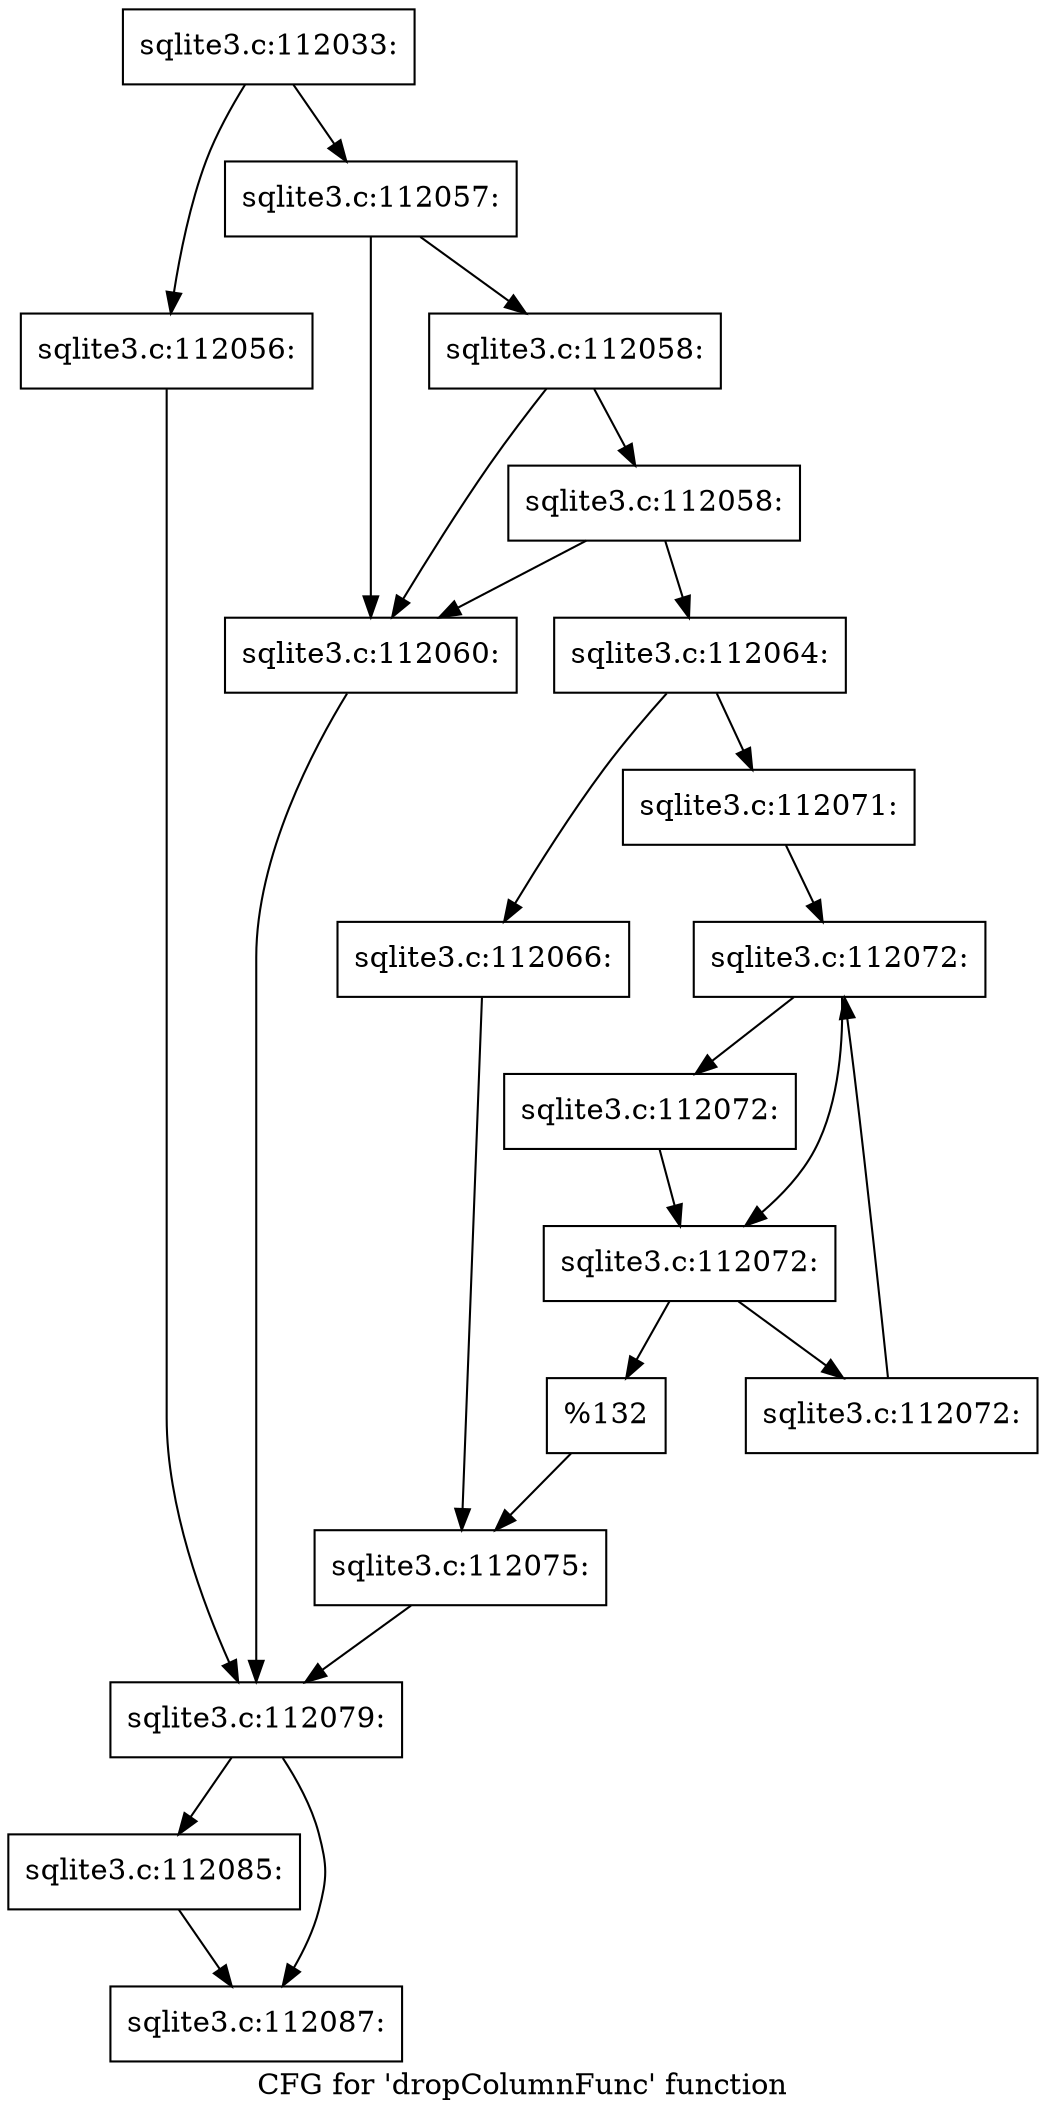 digraph "CFG for 'dropColumnFunc' function" {
	label="CFG for 'dropColumnFunc' function";

	Node0x55c0fa6b7d30 [shape=record,label="{sqlite3.c:112033:}"];
	Node0x55c0fa6b7d30 -> Node0x55c0fa6bd160;
	Node0x55c0fa6b7d30 -> Node0x55c0fa6bd2e0;
	Node0x55c0fa6bd160 [shape=record,label="{sqlite3.c:112056:}"];
	Node0x55c0fa6bd160 -> Node0x55c0fa6bde20;
	Node0x55c0fa6bd2e0 [shape=record,label="{sqlite3.c:112057:}"];
	Node0x55c0fa6bd2e0 -> Node0x55c0fa6be1c0;
	Node0x55c0fa6bd2e0 -> Node0x55c0fa6be2e0;
	Node0x55c0fa6be2e0 [shape=record,label="{sqlite3.c:112058:}"];
	Node0x55c0fa6be2e0 -> Node0x55c0fa6be1c0;
	Node0x55c0fa6be2e0 -> Node0x55c0fa6be260;
	Node0x55c0fa6be260 [shape=record,label="{sqlite3.c:112058:}"];
	Node0x55c0fa6be260 -> Node0x55c0fa6be1c0;
	Node0x55c0fa6be260 -> Node0x55c0fa6be210;
	Node0x55c0fa6be1c0 [shape=record,label="{sqlite3.c:112060:}"];
	Node0x55c0fa6be1c0 -> Node0x55c0fa6bde20;
	Node0x55c0fa6be210 [shape=record,label="{sqlite3.c:112064:}"];
	Node0x55c0fa6be210 -> Node0x55c0fa6bfa30;
	Node0x55c0fa6be210 -> Node0x55c0fa6bfad0;
	Node0x55c0fa6bfa30 [shape=record,label="{sqlite3.c:112066:}"];
	Node0x55c0fa6bfa30 -> Node0x55c0fa6bfa80;
	Node0x55c0fa6bfad0 [shape=record,label="{sqlite3.c:112071:}"];
	Node0x55c0fa6bfad0 -> Node0x55c0fa6c1970;
	Node0x55c0fa6c1970 [shape=record,label="{sqlite3.c:112072:}"];
	Node0x55c0fa6c1970 -> Node0x55c0fa6c1ba0;
	Node0x55c0fa6c1970 -> Node0x55c0fa6c1b50;
	Node0x55c0fa6c1ba0 [shape=record,label="{sqlite3.c:112072:}"];
	Node0x55c0fa6c1ba0 -> Node0x55c0fa6c1b50;
	Node0x55c0fa6c1b50 [shape=record,label="{sqlite3.c:112072:}"];
	Node0x55c0fa6c1b50 -> Node0x55c0fa6c2890;
	Node0x55c0fa6c1b50 -> Node0x55c0fa6c1ad0;
	Node0x55c0fa6c2890 [shape=record,label="{sqlite3.c:112072:}"];
	Node0x55c0fa6c2890 -> Node0x55c0fa6c1970;
	Node0x55c0fa6c1ad0 [shape=record,label="{%132}"];
	Node0x55c0fa6c1ad0 -> Node0x55c0fa6bfa80;
	Node0x55c0fa6bfa80 [shape=record,label="{sqlite3.c:112075:}"];
	Node0x55c0fa6bfa80 -> Node0x55c0fa6bde20;
	Node0x55c0fa6bde20 [shape=record,label="{sqlite3.c:112079:}"];
	Node0x55c0fa6bde20 -> Node0x55c0fa6c3930;
	Node0x55c0fa6bde20 -> Node0x55c0fa6c44f0;
	Node0x55c0fa6c3930 [shape=record,label="{sqlite3.c:112085:}"];
	Node0x55c0fa6c3930 -> Node0x55c0fa6c44f0;
	Node0x55c0fa6c44f0 [shape=record,label="{sqlite3.c:112087:}"];
}
